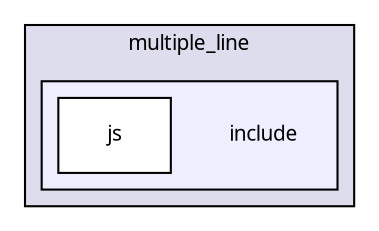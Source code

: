 digraph "packages/gui/packages/multiple_line/include/" {
  compound=true
  node [ fontsize="10", fontname="FreeSans.ttf"];
  edge [ labelfontsize="10", labelfontname="FreeSans.ttf"];
  subgraph clusterdir_9c6b630ff3183aae389b5cae27eb8000 {
    graph [ bgcolor="#ddddee", pencolor="black", label="multiple_line" fontname="FreeSans.ttf", fontsize="10", URL="dir_9c6b630ff3183aae389b5cae27eb8000.html"]
  subgraph clusterdir_e6578847e25e27c4740c00434be28806 {
    graph [ bgcolor="#eeeeff", pencolor="black", label="" URL="dir_e6578847e25e27c4740c00434be28806.html"];
    dir_e6578847e25e27c4740c00434be28806 [shape=plaintext label="include"];
    dir_162678127df146660ede01fc61a88c47 [shape=box label="js" color="black" fillcolor="white" style="filled" URL="dir_162678127df146660ede01fc61a88c47.html"];
  }
  }
}
